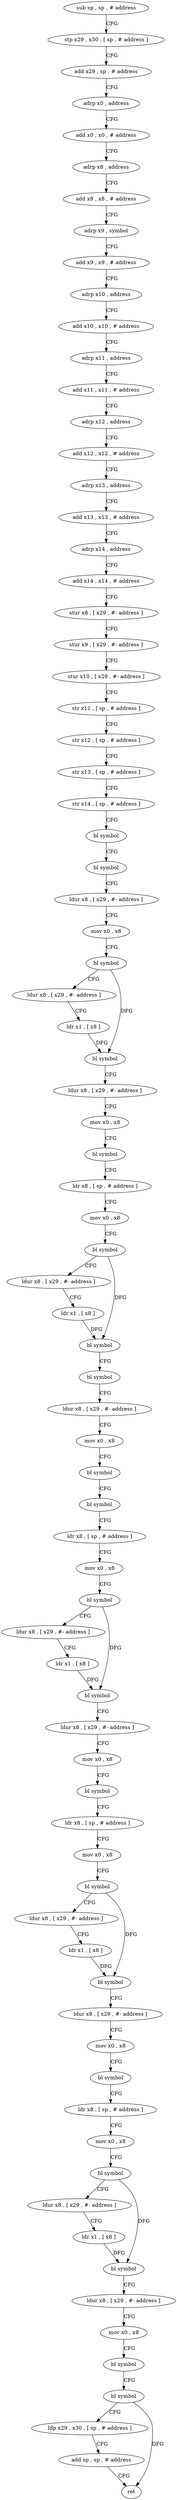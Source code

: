 digraph "func" {
"4217880" [label = "sub sp , sp , # address" ]
"4217884" [label = "stp x29 , x30 , [ sp , # address ]" ]
"4217888" [label = "add x29 , sp , # address" ]
"4217892" [label = "adrp x0 , address" ]
"4217896" [label = "add x0 , x0 , # address" ]
"4217900" [label = "adrp x8 , address" ]
"4217904" [label = "add x8 , x8 , # address" ]
"4217908" [label = "adrp x9 , symbol" ]
"4217912" [label = "add x9 , x9 , # address" ]
"4217916" [label = "adrp x10 , address" ]
"4217920" [label = "add x10 , x10 , # address" ]
"4217924" [label = "adrp x11 , address" ]
"4217928" [label = "add x11 , x11 , # address" ]
"4217932" [label = "adrp x12 , address" ]
"4217936" [label = "add x12 , x12 , # address" ]
"4217940" [label = "adrp x13 , address" ]
"4217944" [label = "add x13 , x13 , # address" ]
"4217948" [label = "adrp x14 , address" ]
"4217952" [label = "add x14 , x14 , # address" ]
"4217956" [label = "stur x8 , [ x29 , #- address ]" ]
"4217960" [label = "stur x9 , [ x29 , #- address ]" ]
"4217964" [label = "stur x10 , [ x29 , #- address ]" ]
"4217968" [label = "str x11 , [ sp , # address ]" ]
"4217972" [label = "str x12 , [ sp , # address ]" ]
"4217976" [label = "str x13 , [ sp , # address ]" ]
"4217980" [label = "str x14 , [ sp , # address ]" ]
"4217984" [label = "bl symbol" ]
"4217988" [label = "bl symbol" ]
"4217992" [label = "ldur x8 , [ x29 , #- address ]" ]
"4217996" [label = "mov x0 , x8" ]
"4218000" [label = "bl symbol" ]
"4218004" [label = "ldur x8 , [ x29 , #- address ]" ]
"4218008" [label = "ldr x1 , [ x8 ]" ]
"4218012" [label = "bl symbol" ]
"4218016" [label = "ldur x8 , [ x29 , #- address ]" ]
"4218020" [label = "mov x0 , x8" ]
"4218024" [label = "bl symbol" ]
"4218028" [label = "ldr x8 , [ sp , # address ]" ]
"4218032" [label = "mov x0 , x8" ]
"4218036" [label = "bl symbol" ]
"4218040" [label = "ldur x8 , [ x29 , #- address ]" ]
"4218044" [label = "ldr x1 , [ x8 ]" ]
"4218048" [label = "bl symbol" ]
"4218052" [label = "bl symbol" ]
"4218056" [label = "ldur x8 , [ x29 , #- address ]" ]
"4218060" [label = "mov x0 , x8" ]
"4218064" [label = "bl symbol" ]
"4218068" [label = "bl symbol" ]
"4218072" [label = "ldr x8 , [ sp , # address ]" ]
"4218076" [label = "mov x0 , x8" ]
"4218080" [label = "bl symbol" ]
"4218084" [label = "ldur x8 , [ x29 , #- address ]" ]
"4218088" [label = "ldr x1 , [ x8 ]" ]
"4218092" [label = "bl symbol" ]
"4218096" [label = "ldur x8 , [ x29 , #- address ]" ]
"4218100" [label = "mov x0 , x8" ]
"4218104" [label = "bl symbol" ]
"4218108" [label = "ldr x8 , [ sp , # address ]" ]
"4218112" [label = "mov x0 , x8" ]
"4218116" [label = "bl symbol" ]
"4218120" [label = "ldur x8 , [ x29 , #- address ]" ]
"4218124" [label = "ldr x1 , [ x8 ]" ]
"4218128" [label = "bl symbol" ]
"4218132" [label = "ldur x8 , [ x29 , #- address ]" ]
"4218136" [label = "mov x0 , x8" ]
"4218140" [label = "bl symbol" ]
"4218144" [label = "ldr x8 , [ sp , # address ]" ]
"4218148" [label = "mov x0 , x8" ]
"4218152" [label = "bl symbol" ]
"4218156" [label = "ldur x8 , [ x29 , #- address ]" ]
"4218160" [label = "ldr x1 , [ x8 ]" ]
"4218164" [label = "bl symbol" ]
"4218168" [label = "ldur x8 , [ x29 , #- address ]" ]
"4218172" [label = "mov x0 , x8" ]
"4218176" [label = "bl symbol" ]
"4218180" [label = "bl symbol" ]
"4218184" [label = "ldp x29 , x30 , [ sp , # address ]" ]
"4218188" [label = "add sp , sp , # address" ]
"4218192" [label = "ret" ]
"4217880" -> "4217884" [ label = "CFG" ]
"4217884" -> "4217888" [ label = "CFG" ]
"4217888" -> "4217892" [ label = "CFG" ]
"4217892" -> "4217896" [ label = "CFG" ]
"4217896" -> "4217900" [ label = "CFG" ]
"4217900" -> "4217904" [ label = "CFG" ]
"4217904" -> "4217908" [ label = "CFG" ]
"4217908" -> "4217912" [ label = "CFG" ]
"4217912" -> "4217916" [ label = "CFG" ]
"4217916" -> "4217920" [ label = "CFG" ]
"4217920" -> "4217924" [ label = "CFG" ]
"4217924" -> "4217928" [ label = "CFG" ]
"4217928" -> "4217932" [ label = "CFG" ]
"4217932" -> "4217936" [ label = "CFG" ]
"4217936" -> "4217940" [ label = "CFG" ]
"4217940" -> "4217944" [ label = "CFG" ]
"4217944" -> "4217948" [ label = "CFG" ]
"4217948" -> "4217952" [ label = "CFG" ]
"4217952" -> "4217956" [ label = "CFG" ]
"4217956" -> "4217960" [ label = "CFG" ]
"4217960" -> "4217964" [ label = "CFG" ]
"4217964" -> "4217968" [ label = "CFG" ]
"4217968" -> "4217972" [ label = "CFG" ]
"4217972" -> "4217976" [ label = "CFG" ]
"4217976" -> "4217980" [ label = "CFG" ]
"4217980" -> "4217984" [ label = "CFG" ]
"4217984" -> "4217988" [ label = "CFG" ]
"4217988" -> "4217992" [ label = "CFG" ]
"4217992" -> "4217996" [ label = "CFG" ]
"4217996" -> "4218000" [ label = "CFG" ]
"4218000" -> "4218004" [ label = "CFG" ]
"4218000" -> "4218012" [ label = "DFG" ]
"4218004" -> "4218008" [ label = "CFG" ]
"4218008" -> "4218012" [ label = "DFG" ]
"4218012" -> "4218016" [ label = "CFG" ]
"4218016" -> "4218020" [ label = "CFG" ]
"4218020" -> "4218024" [ label = "CFG" ]
"4218024" -> "4218028" [ label = "CFG" ]
"4218028" -> "4218032" [ label = "CFG" ]
"4218032" -> "4218036" [ label = "CFG" ]
"4218036" -> "4218040" [ label = "CFG" ]
"4218036" -> "4218048" [ label = "DFG" ]
"4218040" -> "4218044" [ label = "CFG" ]
"4218044" -> "4218048" [ label = "DFG" ]
"4218048" -> "4218052" [ label = "CFG" ]
"4218052" -> "4218056" [ label = "CFG" ]
"4218056" -> "4218060" [ label = "CFG" ]
"4218060" -> "4218064" [ label = "CFG" ]
"4218064" -> "4218068" [ label = "CFG" ]
"4218068" -> "4218072" [ label = "CFG" ]
"4218072" -> "4218076" [ label = "CFG" ]
"4218076" -> "4218080" [ label = "CFG" ]
"4218080" -> "4218084" [ label = "CFG" ]
"4218080" -> "4218092" [ label = "DFG" ]
"4218084" -> "4218088" [ label = "CFG" ]
"4218088" -> "4218092" [ label = "DFG" ]
"4218092" -> "4218096" [ label = "CFG" ]
"4218096" -> "4218100" [ label = "CFG" ]
"4218100" -> "4218104" [ label = "CFG" ]
"4218104" -> "4218108" [ label = "CFG" ]
"4218108" -> "4218112" [ label = "CFG" ]
"4218112" -> "4218116" [ label = "CFG" ]
"4218116" -> "4218120" [ label = "CFG" ]
"4218116" -> "4218128" [ label = "DFG" ]
"4218120" -> "4218124" [ label = "CFG" ]
"4218124" -> "4218128" [ label = "DFG" ]
"4218128" -> "4218132" [ label = "CFG" ]
"4218132" -> "4218136" [ label = "CFG" ]
"4218136" -> "4218140" [ label = "CFG" ]
"4218140" -> "4218144" [ label = "CFG" ]
"4218144" -> "4218148" [ label = "CFG" ]
"4218148" -> "4218152" [ label = "CFG" ]
"4218152" -> "4218156" [ label = "CFG" ]
"4218152" -> "4218164" [ label = "DFG" ]
"4218156" -> "4218160" [ label = "CFG" ]
"4218160" -> "4218164" [ label = "DFG" ]
"4218164" -> "4218168" [ label = "CFG" ]
"4218168" -> "4218172" [ label = "CFG" ]
"4218172" -> "4218176" [ label = "CFG" ]
"4218176" -> "4218180" [ label = "CFG" ]
"4218180" -> "4218184" [ label = "CFG" ]
"4218180" -> "4218192" [ label = "DFG" ]
"4218184" -> "4218188" [ label = "CFG" ]
"4218188" -> "4218192" [ label = "CFG" ]
}
